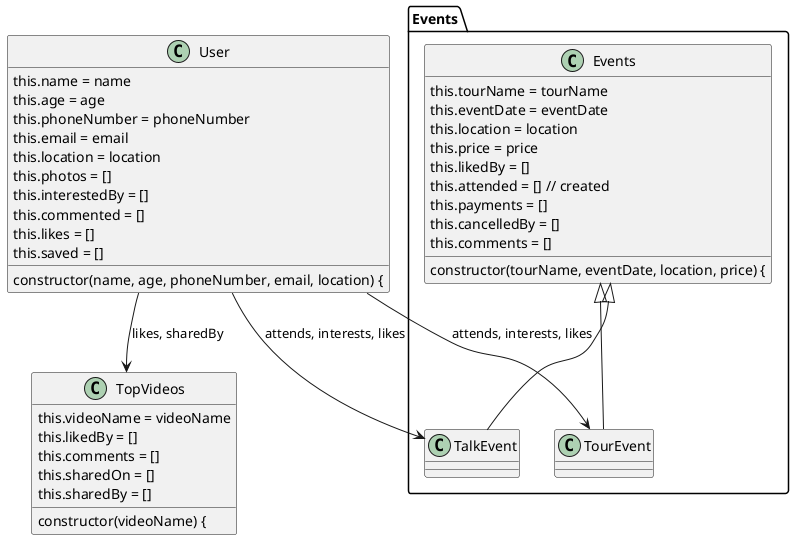 @startuml Famous-Cities Diagram

class User {
  constructor(name, age, phoneNumber, email, location) {
    this.name = name
    this.age = age
    this.phoneNumber = phoneNumber
    this.email = email
    this.location = location
    this.photos = []
    this.interestedBy = []
    this.commented = []
    this.likes = []
    this.saved = []
    }


  package Events {
    class Events {
    constructor(tourName, eventDate, location, price) {
    this.tourName = tourName
    this.eventDate = eventDate
    this.location = location
    this.price = price
    this.likedBy = []
    this.attended = [] // created
    this.payments = []
    this.cancelledBy = []
    this.comments = []
  }

class TalkEvent extends Events {}
class TourEvent extends Events {}
  }

  class TopVideos {
    constructor(videoName) {
    this.videoName = videoName
    this.likedBy = []
    this.comments = []
    this.sharedOn = []
    this.sharedBy = []
  }
  User --> TalkEvent : attends, interests, likes
  User --> TourEvent : attends, interests, likes
  User --> TopVideos : likes, sharedBy

  @enduml
